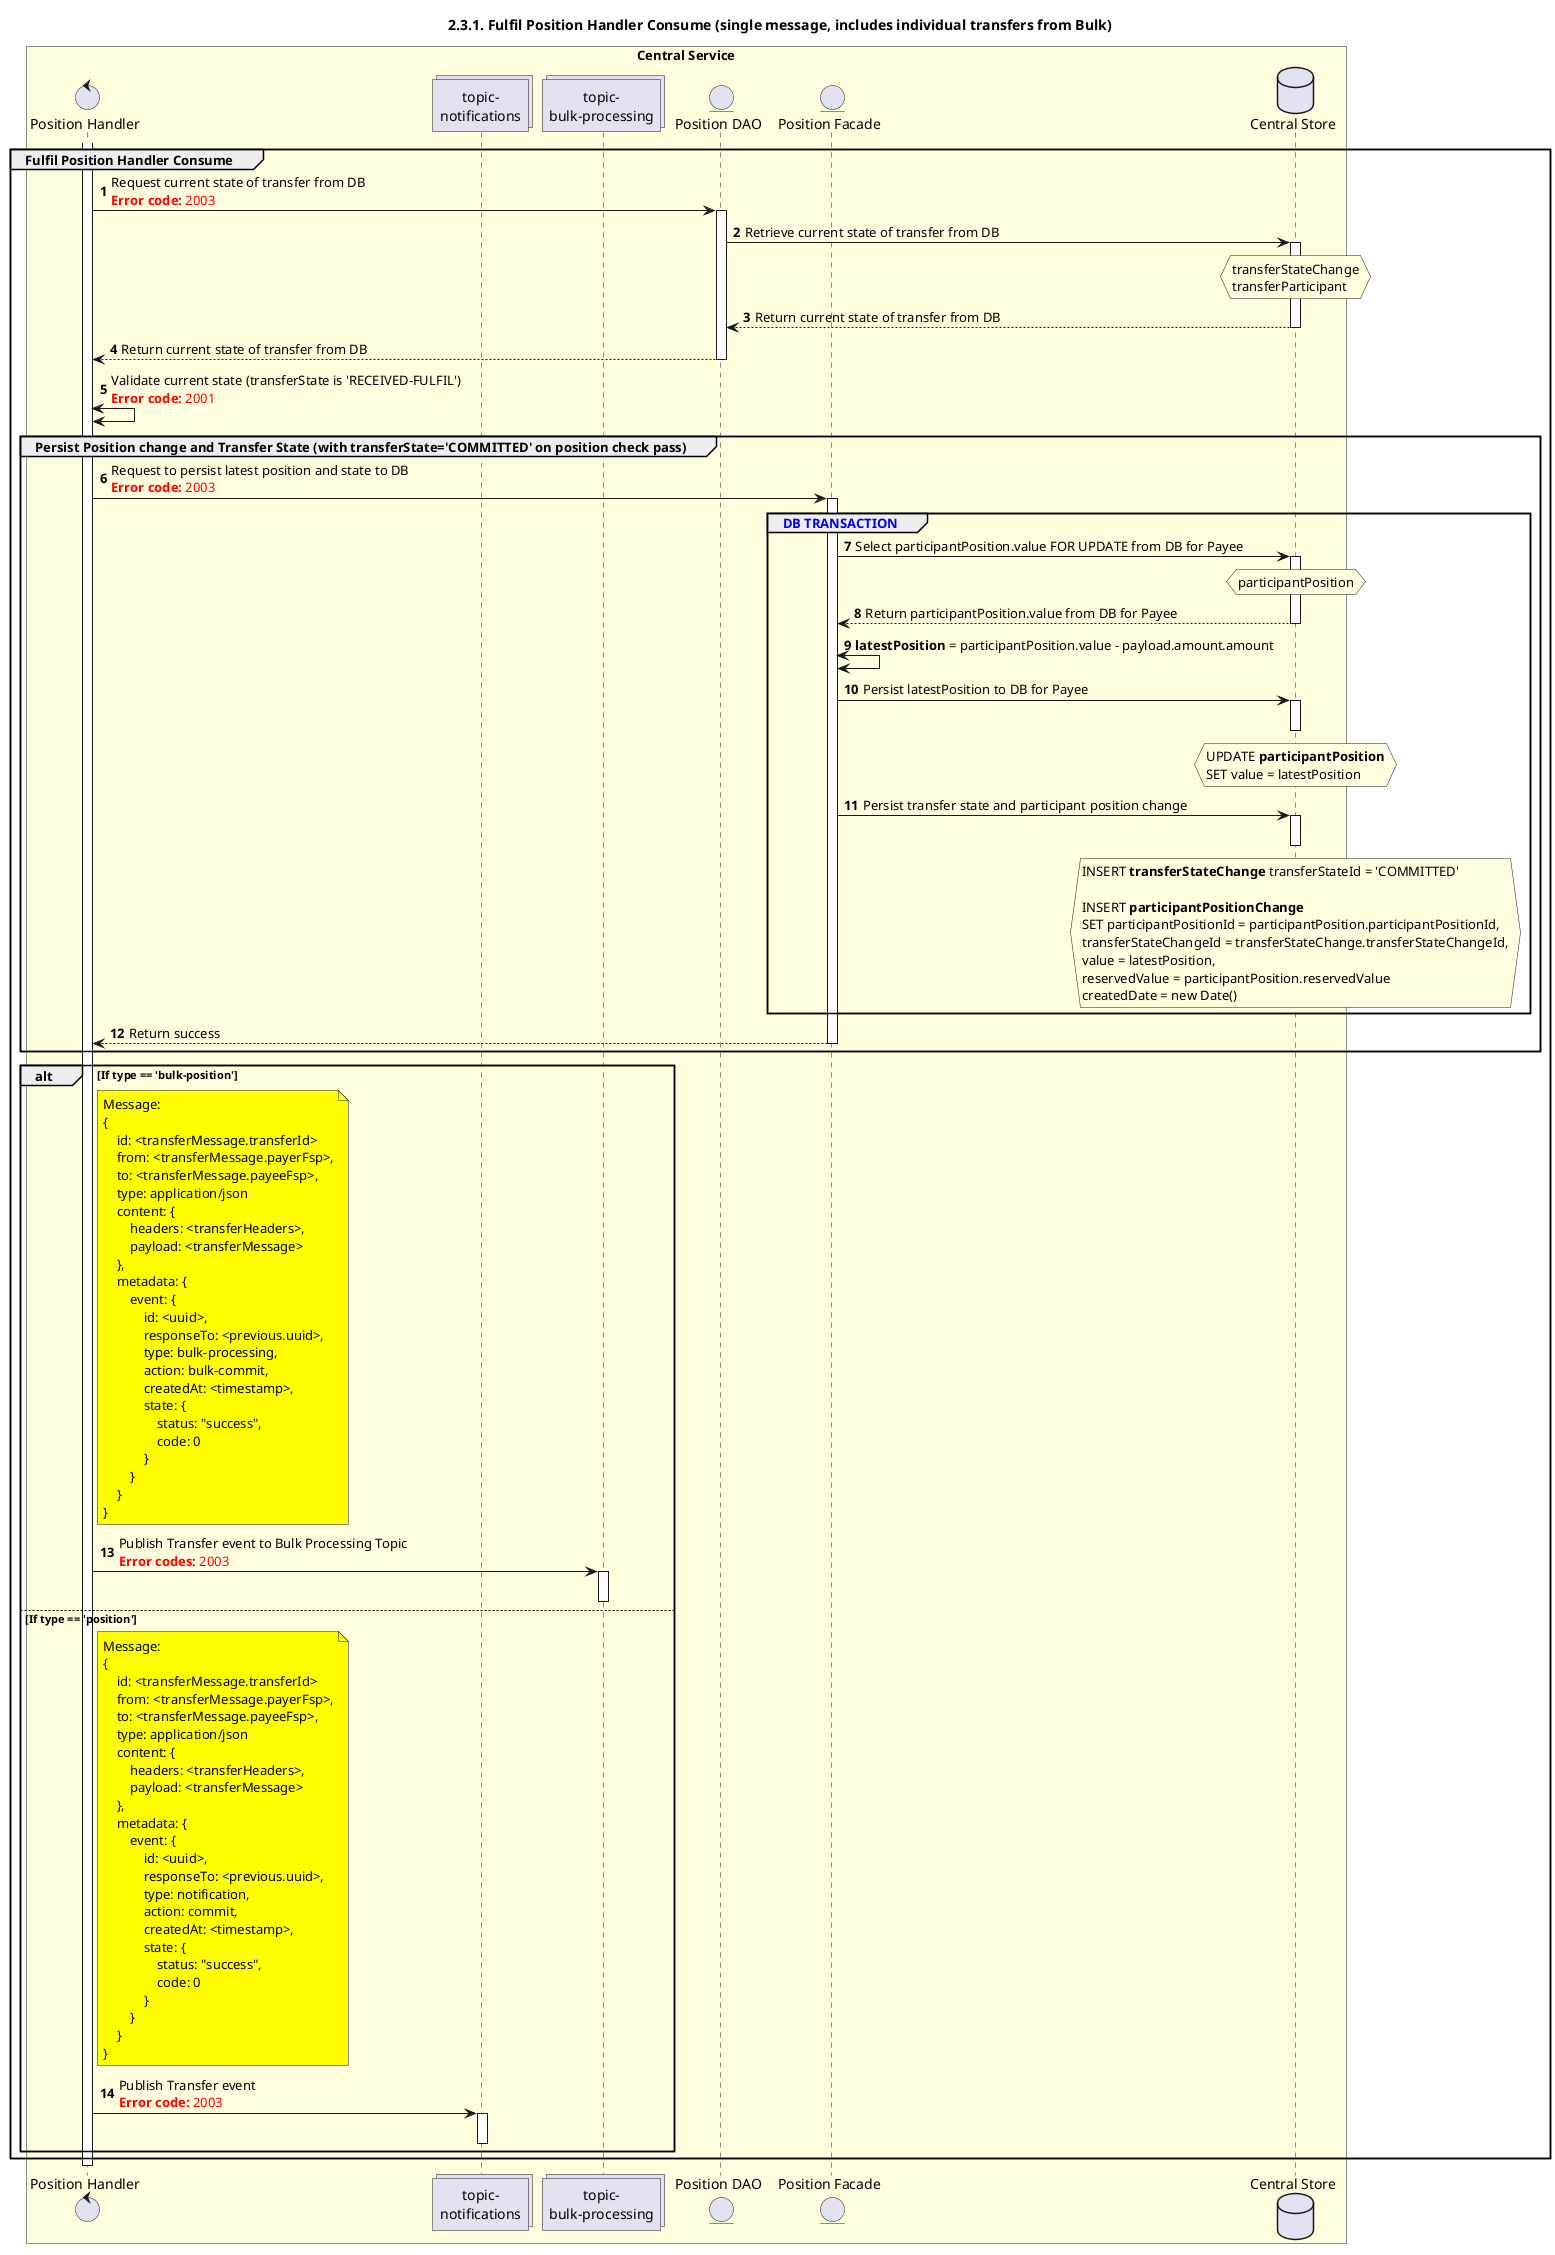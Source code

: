 /'*****
 License
 --------------
 Copyright © 2017 Bill & Melinda Gates Foundation
 The Mojaloop files are made available by the Bill & Melinda Gates Foundation under the Apache License, Version 2.0 (the "License") and you may not use these files except in compliance with the License. You may obtain a copy of the License at
 http://www.apache.org/licenses/LICENSE-2.0
 Unless required by applicable law or agreed to in writing, the Mojaloop files are distributed on an "AS IS" BASIS, WITHOUT WARRANTIES OR CONDITIONS OF ANY KIND, either express or implied. See the License for the specific language governing permissions and limitations under the License.
 Contributors
 --------------
 This is the official list of the Mojaloop project contributors for this file.
 Names of the original copyright holders (individuals or organizations)
 should be listed with a '*' in the first column. People who have
 contributed from an organization can be listed under the organization
 that actually holds the copyright for their contributions (see the
 Gates Foundation organization for an example). Those individuals should have
 their names indented and be marked with a '-'. Email address can be added
 optionally within square brackets <email>.
 * Gates Foundation
 - Name Surname <name.surname@gatesfoundation.com>

 * Georgi Georgiev <georgi.georgiev@modusbox.com>
 * Miguel de Barros <miguel.debarros@modusbox.com>
 * Rajiv Mothilal <rajiv.mothilal@modusbox.com>
 * Sam Kummary <sam@modusbox.com>
 --------------
 ******'/

@startuml
' declate title
title 2.3.1. Fulfil Position Handler Consume (single message, includes individual transfers from Bulk)

autonumber

' Actor Keys:
'   boundary - APIs/Interfaces, etc
'   collections - Kafka Topics
'   control - Kafka Consumers
'   entity - Database Access Objects
'   database - Database Persistence Store

' declare actors
control "Position Handler" as POS_HANDLER
collections "topic-\nnotifications" as TOPIC_NOTIFICATIONS
collections "topic-\nbulk-processing" as TOPIC_BULK_PROCESSING
entity "Position Facade" as POS_FACADE
entity "Position DAO" as POS_DAO
database "Central Store" as DB

box "Central Service" #LightYellow
    participant POS_HANDLER
    participant TOPIC_NOTIFICATIONS
    participant TOPIC_BULK_PROCESSING
    participant POS_DAO
    participant POS_FACADE
    participant DB
end box

' start flow
activate POS_HANDLER
group Fulfil Position Handler Consume
    POS_HANDLER -> POS_DAO: Request current state of transfer from DB \n<color #FF0000><b>Error code:</b> 2003</color>
    activate POS_DAO
    POS_DAO -> DB: Retrieve current state of transfer from DB
    activate DB
    hnote over DB #lightyellow
        transferStateChange
        transferParticipant
    end note
    DB --> POS_DAO: Return current state of transfer from DB
    deactivate DB
    POS_DAO --> POS_HANDLER: Return current state of transfer from DB
    deactivate POS_DAO
    POS_HANDLER <-> POS_HANDLER: Validate current state (transferState is 'RECEIVED-FULFIL')\n<color #FF0000><b>Error code:</b> 2001</color>
    group Persist Position change and Transfer State (with transferState='COMMITTED' on position check pass)
        POS_HANDLER -> POS_FACADE: Request to persist latest position and state to DB\n<color #FF0000><b>Error code:</b> 2003</color>
        group <color #blue>DB TRANSACTION</color>
            activate POS_FACADE
            POS_FACADE -> DB: Select participantPosition.value FOR UPDATE from DB for Payee
            activate DB
            hnote over DB #lightyellow
                participantPosition
            end note
            DB --> POS_FACADE: Return participantPosition.value from DB for Payee
            deactivate DB
            POS_FACADE <-> POS_FACADE: **latestPosition** = participantPosition.value - payload.amount.amount
            POS_FACADE->DB: Persist latestPosition to DB for Payee
            hnote over DB #lightyellow
                UPDATE **participantPosition**
                SET value = latestPosition
            end note
            activate DB
            deactivate DB
            POS_FACADE -> DB: Persist transfer state and participant position change
            hnote over DB #lightyellow
                    INSERT **transferStateChange** transferStateId = 'COMMITTED'

                    INSERT **participantPositionChange**
                    SET participantPositionId = participantPosition.participantPositionId,
                    transferStateChangeId = transferStateChange.transferStateChangeId,
                    value = latestPosition,
                    reservedValue = participantPosition.reservedValue
                    createdDate = new Date()
            end note
            activate DB
            deactivate DB
            deactivate POS_DAO
        end
        POS_FACADE --> POS_HANDLER: Return success
        deactivate POS_FACADE
    end

    alt If type == 'bulk-position'
        note right of POS_HANDLER #yellow
        Message:
        {
            id: <transferMessage.transferId>
            from: <transferMessage.payerFsp>,
            to: <transferMessage.payeeFsp>,
            type: application/json
            content: {
                headers: <transferHeaders>,
                payload: <transferMessage>
            },
            metadata: {
                event: {
                    id: <uuid>,
                    responseTo: <previous.uuid>,
                    type: bulk-processing,
                    action: bulk-commit,
                    createdAt: <timestamp>,
                    state: {
                        status: "success",
                        code: 0
                    }
                }
            }
        }
        end note
        POS_HANDLER -> TOPIC_BULK_PROCESSING: Publish Transfer event to Bulk Processing Topic\n<color #FF0000><b>Error codes:</b> 2003</color>
        activate TOPIC_BULK_PROCESSING
        deactivate TOPIC_BULK_PROCESSING
    else If type == 'position'
        note right of POS_HANDLER #yellow
        Message:
        {
            id: <transferMessage.transferId>
            from: <transferMessage.payerFsp>,
            to: <transferMessage.payeeFsp>,
            type: application/json
            content: {
                headers: <transferHeaders>,
                payload: <transferMessage>
            },
            metadata: {
                event: {
                    id: <uuid>,
                    responseTo: <previous.uuid>,
                    type: notification,
                    action: commit,
                    createdAt: <timestamp>,
                    state: {
                        status: "success",
                        code: 0
                    }
                }
            }
        }
        end note
        POS_HANDLER -> TOPIC_NOTIFICATIONS: Publish Transfer event\n<color #FF0000><b>Error code:</b> 2003</color>
        activate TOPIC_NOTIFICATIONS
        deactivate TOPIC_NOTIFICATIONS
    end

end
deactivate POS_HANDLER
@enduml
